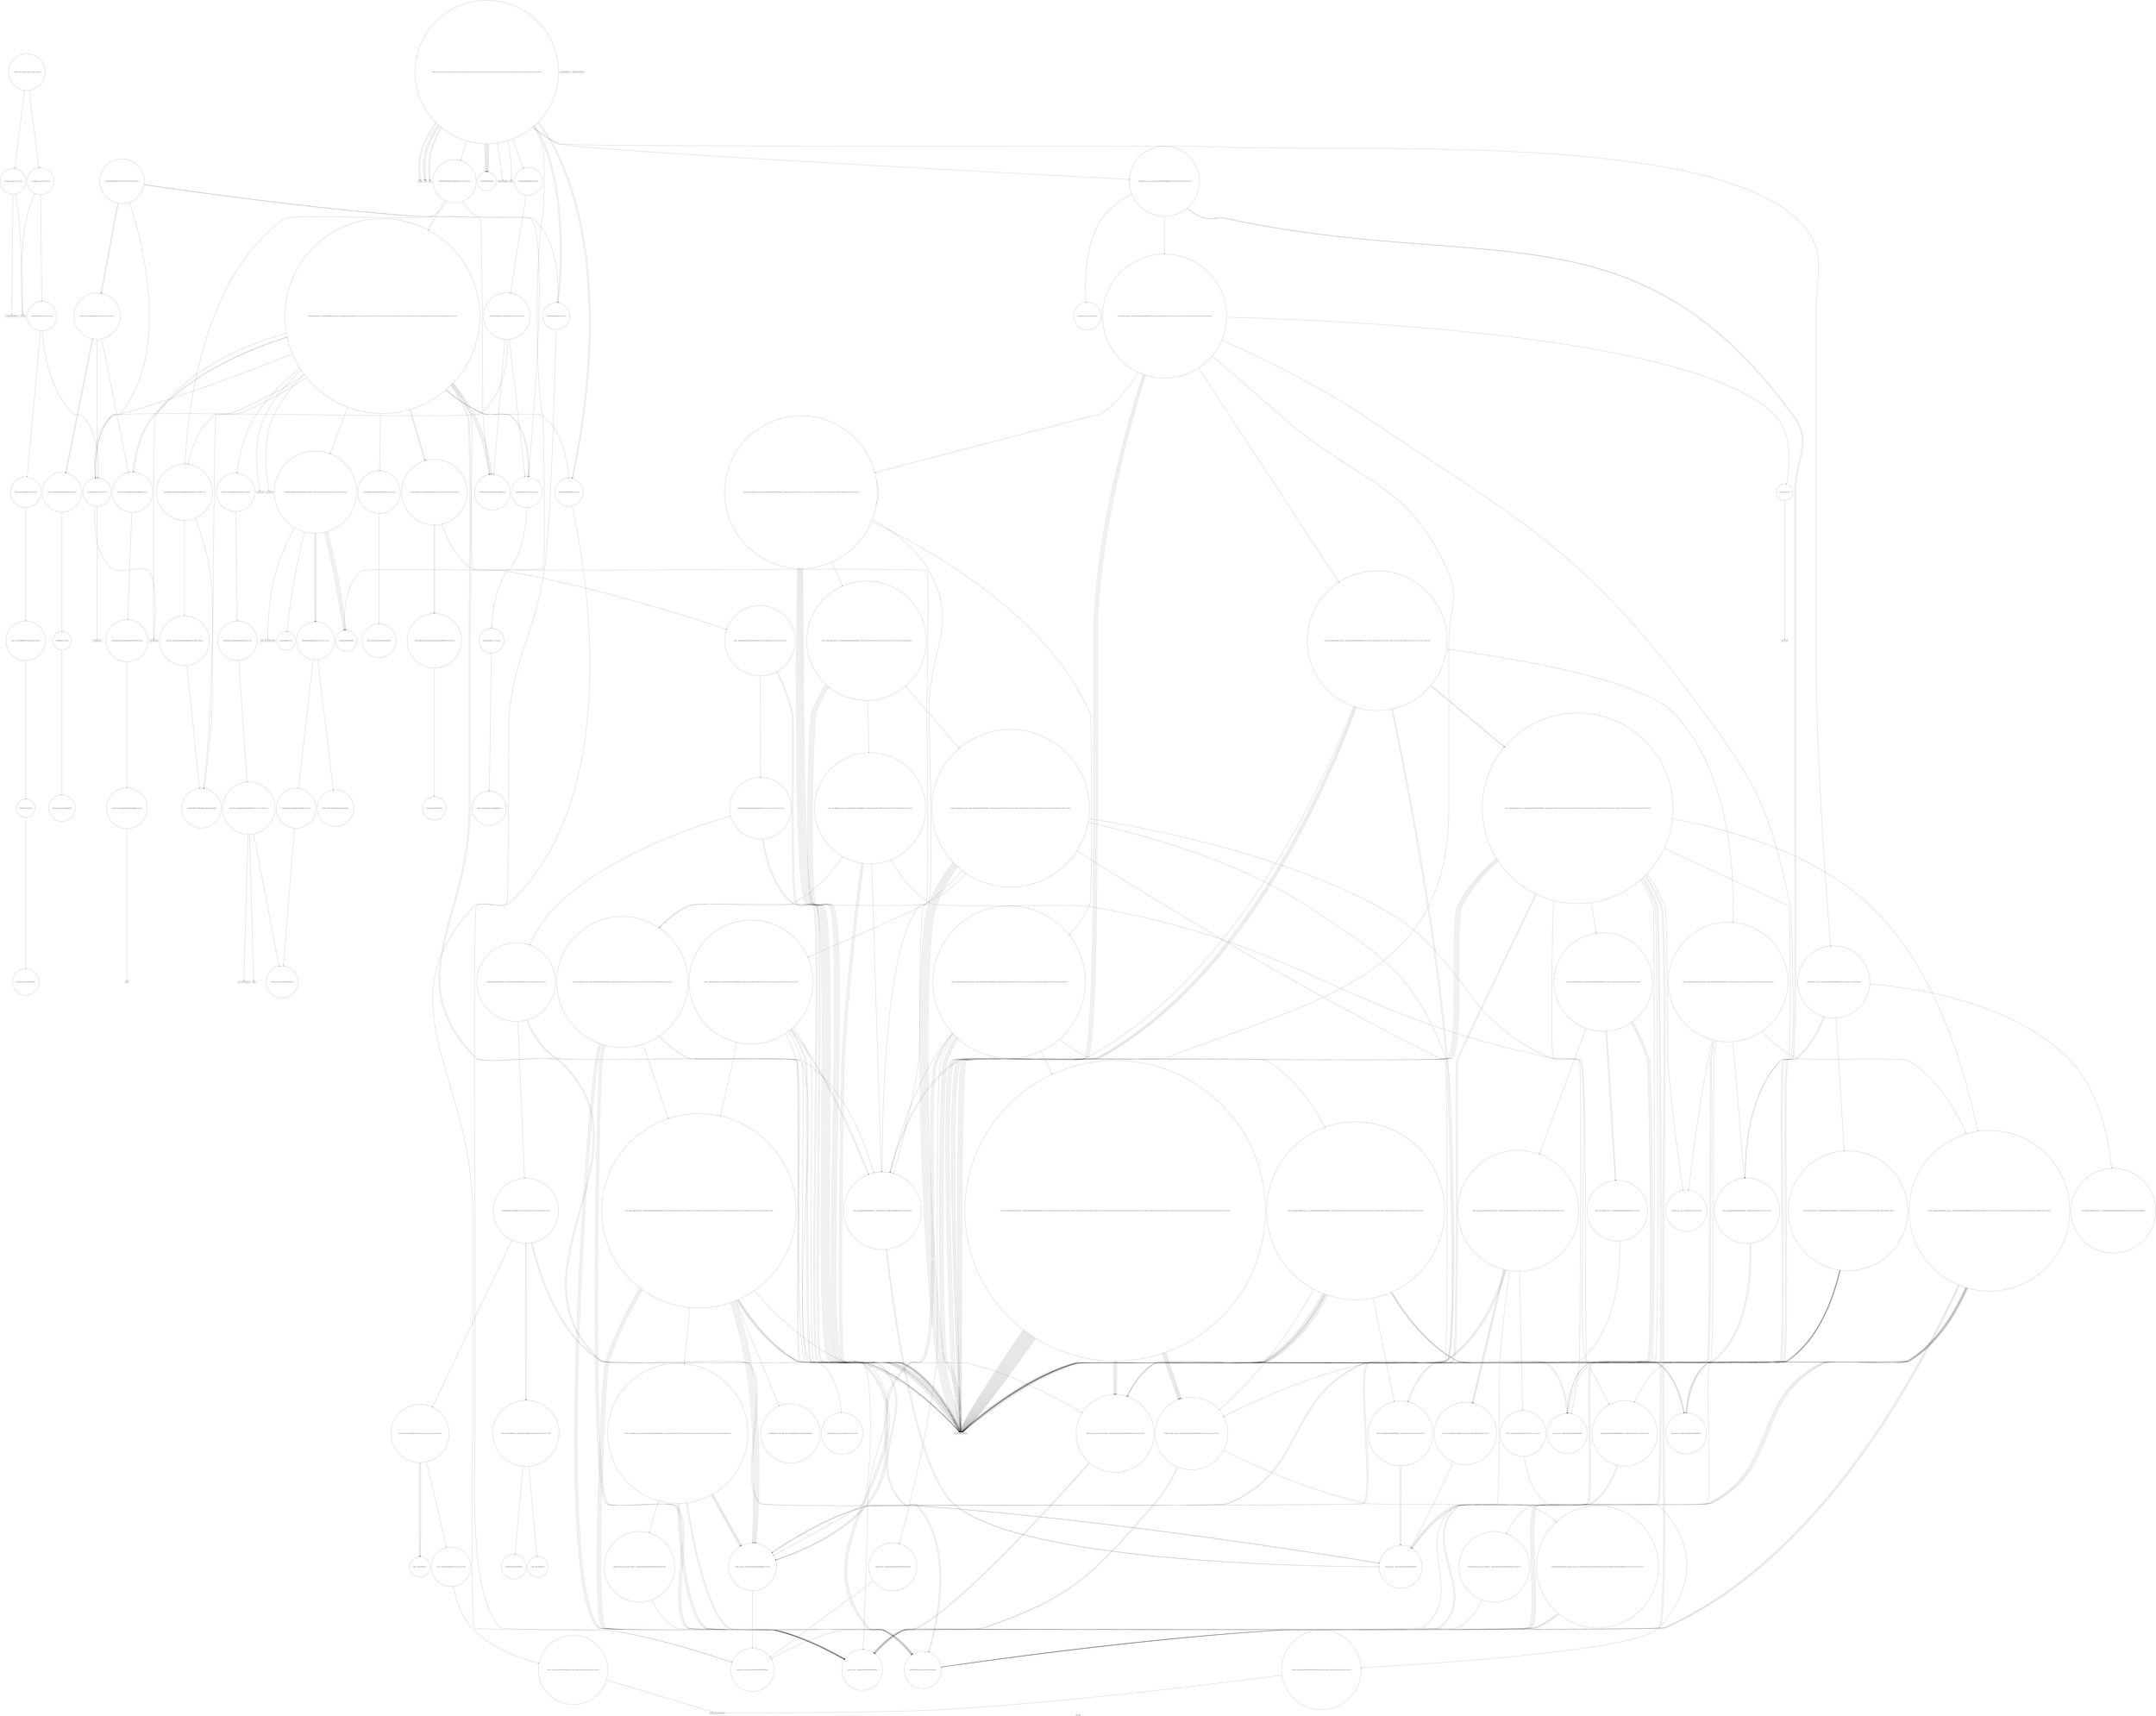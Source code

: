 digraph "Call Graph" {
	label="Call Graph";

	Node0x55c371127e00 [shape=record,shape=circle,label="{__cxx_global_var_init|{<s0>1|<s1>2}}"];
	Node0x55c371127e00:s0 -> Node0x55c371127e80[color=black];
	Node0x55c371127e00:s1 -> Node0x55c371507620[color=black];
	Node0x55c37150b1c0 [shape=record,shape=circle,label="{_ZSt11__sort_heapIN9__gnu_cxx17__normal_iteratorIPiSt6vectorIiSaIiEEEENS0_5__ops15_Iter_less_iterEEvT_S9_RT0_|{<s0>206|<s1>207|<s2>208|<s3>209|<s4>210|<s5>211}}"];
	Node0x55c37150b1c0:s0 -> Node0x55c371508c20[color=black];
	Node0x55c37150b1c0:s1 -> Node0x55c3715090a0[color=black];
	Node0x55c37150b1c0:s2 -> Node0x55c37150a640[color=black];
	Node0x55c37150b1c0:s3 -> Node0x55c37150a640[color=black];
	Node0x55c37150b1c0:s4 -> Node0x55c37150a640[color=black];
	Node0x55c37150b1c0:s5 -> Node0x55c37150b3c0[color=black];
	Node0x55c371507820 [shape=record,shape=circle,label="{main|{<s0>12|<s1>13|<s2>14|<s3>15|<s4>16|<s5>17|<s6>18|<s7>19|<s8>20|<s9>21|<s10>22|<s11>23|<s12>24|<s13>25|<s14>26|<s15>27|<s16>28|<s17>29|<s18>30|<s19>31|<s20>32|<s21>33|<s22>34|<s23>35}}"];
	Node0x55c371507820:s0 -> Node0x55c3715078a0[color=black];
	Node0x55c371507820:s1 -> Node0x55c3715078a0[color=black];
	Node0x55c371507820:s2 -> Node0x55c371507920[color=black];
	Node0x55c371507820:s3 -> Node0x55c3715079a0[color=black];
	Node0x55c371507820:s4 -> Node0x55c371507920[color=black];
	Node0x55c371507820:s5 -> Node0x55c371507920[color=black];
	Node0x55c371507820:s6 -> Node0x55c371507a20[color=black];
	Node0x55c371507820:s7 -> Node0x55c371507aa0[color=black];
	Node0x55c371507820:s8 -> Node0x55c371507ba0[color=black];
	Node0x55c371507820:s9 -> Node0x55c371507c20[color=black];
	Node0x55c371507820:s10 -> Node0x55c371507b20[color=black];
	Node0x55c371507820:s11 -> Node0x55c371507ba0[color=black];
	Node0x55c371507820:s12 -> Node0x55c371507c20[color=black];
	Node0x55c371507820:s13 -> Node0x55c371507ca0[color=black];
	Node0x55c371507820:s14 -> Node0x55c371507d20[color=black];
	Node0x55c371507820:s15 -> Node0x55c371507da0[color=black];
	Node0x55c371507820:s16 -> Node0x55c371507da0[color=black];
	Node0x55c371507820:s17 -> Node0x55c371507da0[color=black];
	Node0x55c371507820:s18 -> Node0x55c371507da0[color=black];
	Node0x55c371507820:s19 -> Node0x55c371507da0[color=black];
	Node0x55c371507820:s20 -> Node0x55c371507e20[color=black];
	Node0x55c371507820:s21 -> Node0x55c371507da0[color=black];
	Node0x55c371507820:s22 -> Node0x55c3715079a0[color=black];
	Node0x55c371507820:s23 -> Node0x55c371507ea0[color=black];
	Node0x55c371508d20 [shape=record,shape=circle,label="{_ZNK9__gnu_cxx17__normal_iteratorIPiSt6vectorIiSaIiEEEplEl|{<s0>233}}"];
	Node0x55c371508d20:s0 -> Node0x55c37150acc0[color=black];
	Node0x55c371507ba0 [shape=record,shape=circle,label="{_ZNSt6vectorIiSaIiEE5beginEv|{<s0>44}}"];
	Node0x55c371507ba0:s0 -> Node0x55c37150acc0[color=black];
	Node0x55c3715090a0 [shape=record,shape=circle,label="{_ZN9__gnu_cxx17__normal_iteratorIPiSt6vectorIiSaIiEEEmmEv}"];
	Node0x55c371507f20 [shape=record,shape=circle,label="{_ZNSt12_Vector_baseIiSaIiEEC2Ev|{<s0>50}}"];
	Node0x55c371507f20:s0 -> Node0x55c3715081a0[color=black];
	Node0x55c371509420 [shape=record,shape=circle,label="{_ZSt16__insertion_sortIN9__gnu_cxx17__normal_iteratorIPiSt6vectorIiSaIiEEEENS0_5__ops15_Iter_less_iterEEvT_S9_T0_|{<s0>318|<s1>319|<s2>320|<s3>321|<s4>322|<s5>323|<s6>324|<s7>325|<s8>326|<s9>327|<s10>328|<s11>329|<s12>330|<s13>331|<s14>332|<s15>333|<s16>334|<s17>335}}"];
	Node0x55c371509420:s0 -> Node0x55c371509520[color=black];
	Node0x55c371509420:s1 -> Node0x55c371508d20[color=black];
	Node0x55c371509420:s2 -> Node0x55c37150ae40[color=black];
	Node0x55c371509420:s3 -> Node0x55c37150a640[color=black];
	Node0x55c371509420:s4 -> Node0x55c37150a640[color=black];
	Node0x55c371509420:s5 -> Node0x55c37150b340[color=black];
	Node0x55c371509420:s6 -> Node0x55c371508da0[color=black];
	Node0x55c371509420:s7 -> Node0x55c371508ca0[color=black];
	Node0x55c371509420:s8 -> Node0x55c37150a640[color=black];
	Node0x55c371509420:s9 -> Node0x55c37150a640[color=black];
	Node0x55c371509420:s10 -> Node0x55c371508d20[color=black];
	Node0x55c371509420:s11 -> Node0x55c3715095a0[color=black];
	Node0x55c371509420:s12 -> Node0x55c371508ca0[color=black];
	Node0x55c371509420:s13 -> Node0x55c371508da0[color=black];
	Node0x55c371509420:s14 -> Node0x55c37150a640[color=black];
	Node0x55c371509420:s15 -> Node0x55c3715096a0[color=black];
	Node0x55c371509420:s16 -> Node0x55c371509620[color=black];
	Node0x55c371509420:s17 -> Node0x55c37150b440[color=black];
	Node0x55c3715082a0 [shape=record,shape=circle,label="{_ZN9__gnu_cxx13new_allocatorIiEC2Ev}"];
	Node0x55c3715097a0 [shape=record,shape=circle,label="{_ZSt12__miter_baseIN9__gnu_cxx17__normal_iteratorIPiSt6vectorIiSaIiEEEEET_S7_|{<s0>371}}"];
	Node0x55c3715097a0:s0 -> Node0x55c37150a640[color=black];
	Node0x55c371508620 [shape=record,shape=circle,label="{_ZNSt12_Vector_baseIiSaIiEE12_Vector_implD2Ev|{<s0>62}}"];
	Node0x55c371508620:s0 -> Node0x55c371508820[color=black];
	Node0x55c371509b20 [shape=record,shape=circle,label="{_GLOBAL__sub_I_ACRush_1_0.cpp|{<s0>384|<s1>385}}"];
	Node0x55c371509b20:s0 -> Node0x55c371127e00[color=black];
	Node0x55c371509b20:s1 -> Node0x55c3715076a0[color=black];
	Node0x55c3715089a0 [shape=record,shape=circle,label="{_ZNSt16allocator_traitsISaIiEE9constructIiJRKiEEEvRS0_PT_DpOT0_|{<s0>69|<s1>70}}"];
	Node0x55c3715089a0:s0 -> Node0x55c371508b20[color=black];
	Node0x55c3715089a0:s1 -> Node0x55c371508aa0[color=black];
	Node0x55c371509d40 [shape=record,shape=circle,label="{_ZSt34__uninitialized_move_if_noexcept_aIPiS0_SaIiEET0_T_S3_S2_RT1_|{<s0>107|<s1>108|<s2>109}}"];
	Node0x55c371509d40:s0 -> Node0x55c37150a540[color=black];
	Node0x55c371509d40:s1 -> Node0x55c37150a540[color=black];
	Node0x55c371509d40:s2 -> Node0x55c37150a4c0[color=black];
	Node0x55c37150a0c0 [shape=record,shape=circle,label="{_ZSt3maxImERKT_S2_S2_}"];
	Node0x55c37150a440 [shape=record,shape=Mrecord,label="{_Znwm}"];
	Node0x55c37150a7c0 [shape=record,shape=circle,label="{_ZSt14__copy_move_a2ILb1EPiS0_ET1_T0_S2_S1_|{<s0>133|<s1>134|<s2>135|<s3>136}}"];
	Node0x55c37150a7c0:s0 -> Node0x55c37150a940[color=black];
	Node0x55c37150a7c0:s1 -> Node0x55c37150a940[color=black];
	Node0x55c37150a7c0:s2 -> Node0x55c37150a940[color=black];
	Node0x55c37150a7c0:s3 -> Node0x55c37150a8c0[color=black];
	Node0x55c37150ab40 [shape=record,shape=circle,label="{_ZNKSt13move_iteratorIPiE4baseEv}"];
	Node0x55c37150aec0 [shape=record,shape=circle,label="{_ZSt16__introsort_loopIN9__gnu_cxx17__normal_iteratorIPiSt6vectorIiSaIiEEEElNS0_5__ops15_Iter_less_iterEEvT_S9_T0_T1_|{<s0>152|<s1>153|<s2>154|<s3>155|<s4>156|<s5>157|<s6>158|<s7>159|<s8>160|<s9>161|<s10>162|<s11>163}}"];
	Node0x55c37150aec0:s0 -> Node0x55c371508c20[color=black];
	Node0x55c37150aec0:s1 -> Node0x55c37150a640[color=black];
	Node0x55c37150aec0:s2 -> Node0x55c37150a640[color=black];
	Node0x55c37150aec0:s3 -> Node0x55c37150a640[color=black];
	Node0x55c37150aec0:s4 -> Node0x55c37150b040[color=black];
	Node0x55c37150aec0:s5 -> Node0x55c37150a640[color=black];
	Node0x55c37150aec0:s6 -> Node0x55c37150a640[color=black];
	Node0x55c37150aec0:s7 -> Node0x55c37150b0c0[color=black];
	Node0x55c37150aec0:s8 -> Node0x55c37150a640[color=black];
	Node0x55c37150aec0:s9 -> Node0x55c37150a640[color=black];
	Node0x55c37150aec0:s10 -> Node0x55c37150aec0[color=black];
	Node0x55c37150aec0:s11 -> Node0x55c37150a640[color=black];
	Node0x55c371127e80 [shape=record,shape=Mrecord,label="{_ZNSt8ios_base4InitC1Ev}"];
	Node0x55c37150b240 [shape=record,shape=circle,label="{_ZSt11__make_heapIN9__gnu_cxx17__normal_iteratorIPiSt6vectorIiSaIiEEEENS0_5__ops15_Iter_less_iterEEvT_S9_RT0_|{<s0>212|<s1>213|<s2>214|<s3>215|<s4>216|<s5>217|<s6>218|<s7>219}}"];
	Node0x55c37150b240:s0 -> Node0x55c371508c20[color=black];
	Node0x55c37150b240:s1 -> Node0x55c371508c20[color=black];
	Node0x55c37150b240:s2 -> Node0x55c371508d20[color=black];
	Node0x55c37150b240:s3 -> Node0x55c371508da0[color=black];
	Node0x55c37150b240:s4 -> Node0x55c371508ca0[color=black];
	Node0x55c37150b240:s5 -> Node0x55c37150a640[color=black];
	Node0x55c37150b240:s6 -> Node0x55c371508ca0[color=black];
	Node0x55c37150b240:s7 -> Node0x55c371508e20[color=black];
	Node0x55c3715078a0 [shape=record,shape=Mrecord,label="{freopen}"];
	Node0x55c371508da0 [shape=record,shape=circle,label="{_ZNK9__gnu_cxx17__normal_iteratorIPiSt6vectorIiSaIiEEEdeEv}"];
	Node0x55c371507c20 [shape=record,shape=circle,label="{_ZNSt6vectorIiSaIiEE3endEv|{<s0>45}}"];
	Node0x55c371507c20:s0 -> Node0x55c37150acc0[color=black];
	Node0x55c371509120 [shape=record,shape=circle,label="{_ZSt22__move_median_to_firstIN9__gnu_cxx17__normal_iteratorIPiSt6vectorIiSaIiEEEENS0_5__ops15_Iter_less_iterEEvT_S9_S9_S9_T0_|{<s0>263|<s1>264|<s2>265|<s3>266|<s4>267|<s5>268|<s6>269|<s7>270|<s8>271|<s9>272|<s10>273|<s11>274|<s12>275|<s13>276|<s14>277|<s15>278|<s16>279|<s17>280|<s18>281|<s19>282|<s20>283|<s21>284|<s22>285|<s23>286|<s24>287|<s25>288|<s26>289|<s27>290|<s28>291|<s29>292|<s30>293|<s31>294|<s32>295}}"];
	Node0x55c371509120:s0 -> Node0x55c37150a640[color=black];
	Node0x55c371509120:s1 -> Node0x55c37150a640[color=black];
	Node0x55c371509120:s2 -> Node0x55c37150b340[color=black];
	Node0x55c371509120:s3 -> Node0x55c37150a640[color=black];
	Node0x55c371509120:s4 -> Node0x55c37150a640[color=black];
	Node0x55c371509120:s5 -> Node0x55c37150b340[color=black];
	Node0x55c371509120:s6 -> Node0x55c37150a640[color=black];
	Node0x55c371509120:s7 -> Node0x55c37150a640[color=black];
	Node0x55c371509120:s8 -> Node0x55c3715092a0[color=black];
	Node0x55c371509120:s9 -> Node0x55c37150a640[color=black];
	Node0x55c371509120:s10 -> Node0x55c37150a640[color=black];
	Node0x55c371509120:s11 -> Node0x55c37150b340[color=black];
	Node0x55c371509120:s12 -> Node0x55c37150a640[color=black];
	Node0x55c371509120:s13 -> Node0x55c37150a640[color=black];
	Node0x55c371509120:s14 -> Node0x55c3715092a0[color=black];
	Node0x55c371509120:s15 -> Node0x55c37150a640[color=black];
	Node0x55c371509120:s16 -> Node0x55c37150a640[color=black];
	Node0x55c371509120:s17 -> Node0x55c3715092a0[color=black];
	Node0x55c371509120:s18 -> Node0x55c37150a640[color=black];
	Node0x55c371509120:s19 -> Node0x55c37150a640[color=black];
	Node0x55c371509120:s20 -> Node0x55c37150b340[color=black];
	Node0x55c371509120:s21 -> Node0x55c37150a640[color=black];
	Node0x55c371509120:s22 -> Node0x55c37150a640[color=black];
	Node0x55c371509120:s23 -> Node0x55c3715092a0[color=black];
	Node0x55c371509120:s24 -> Node0x55c37150a640[color=black];
	Node0x55c371509120:s25 -> Node0x55c37150a640[color=black];
	Node0x55c371509120:s26 -> Node0x55c37150b340[color=black];
	Node0x55c371509120:s27 -> Node0x55c37150a640[color=black];
	Node0x55c371509120:s28 -> Node0x55c37150a640[color=black];
	Node0x55c371509120:s29 -> Node0x55c3715092a0[color=black];
	Node0x55c371509120:s30 -> Node0x55c37150a640[color=black];
	Node0x55c371509120:s31 -> Node0x55c37150a640[color=black];
	Node0x55c371509120:s32 -> Node0x55c3715092a0[color=black];
	Node0x55c371507fa0 [shape=record,shape=Mrecord,label="{__gxx_personality_v0}"];
	Node0x55c3715094a0 [shape=record,shape=circle,label="{_ZSt26__unguarded_insertion_sortIN9__gnu_cxx17__normal_iteratorIPiSt6vectorIiSaIiEEEENS0_5__ops15_Iter_less_iterEEvT_S9_T0_|{<s0>336|<s1>337|<s2>338|<s3>339|<s4>340|<s5>341}}"];
	Node0x55c3715094a0:s0 -> Node0x55c37150a640[color=black];
	Node0x55c3715094a0:s1 -> Node0x55c37150ae40[color=black];
	Node0x55c3715094a0:s2 -> Node0x55c37150a640[color=black];
	Node0x55c3715094a0:s3 -> Node0x55c3715096a0[color=black];
	Node0x55c3715094a0:s4 -> Node0x55c371509620[color=black];
	Node0x55c3715094a0:s5 -> Node0x55c37150b440[color=black];
	Node0x55c371508320 [shape=record,shape=circle,label="{_ZSt8_DestroyIPiiEvT_S1_RSaIT0_E|{<s0>55}}"];
	Node0x55c371508320:s0 -> Node0x55c3715084a0[color=black];
	Node0x55c371509820 [shape=record,shape=circle,label="{_ZSt22__copy_move_backward_aILb1EPiS0_ET1_T0_S2_S1_|{<s0>372}}"];
	Node0x55c371509820:s0 -> Node0x55c371509920[color=black];
	Node0x55c3715086a0 [shape=record,shape=circle,label="{_ZNSt16allocator_traitsISaIiEE10deallocateERS0_Pim|{<s0>63}}"];
	Node0x55c3715086a0:s0 -> Node0x55c371508720[color=black];
	Node0x55c371508a20 [shape=record,shape=circle,label="{_ZNSt6vectorIiSaIiEE17_M_realloc_insertIJRKiEEEvN9__gnu_cxx17__normal_iteratorIPiS1_EEDpOT_|{<s0>71|<s1>72|<s2>73|<s3>74|<s4>75|<s5>76|<s6>77|<s7>78|<s8>79|<s9>80|<s10>81|<s11>82|<s12>83|<s13>84|<s14>85|<s15>86|<s16>87|<s17>88|<s18>89|<s19>90|<s20>91|<s21>92|<s22>93}}"];
	Node0x55c371508a20:s0 -> Node0x55c371508ba0[color=black];
	Node0x55c371508a20:s1 -> Node0x55c371507ba0[color=black];
	Node0x55c371508a20:s2 -> Node0x55c371508c20[color=black];
	Node0x55c371508a20:s3 -> Node0x55c371509cc0[color=black];
	Node0x55c371508a20:s4 -> Node0x55c371508b20[color=black];
	Node0x55c371508a20:s5 -> Node0x55c3715089a0[color=black];
	Node0x55c371508a20:s6 -> Node0x55c371509dc0[color=black];
	Node0x55c371508a20:s7 -> Node0x55c3715083a0[color=black];
	Node0x55c371508a20:s8 -> Node0x55c371509d40[color=black];
	Node0x55c371508a20:s9 -> Node0x55c371509dc0[color=black];
	Node0x55c371508a20:s10 -> Node0x55c3715083a0[color=black];
	Node0x55c371508a20:s11 -> Node0x55c371509d40[color=black];
	Node0x55c371508a20:s12 -> Node0x55c3715080a0[color=black];
	Node0x55c371508a20:s13 -> Node0x55c371509e40[color=black];
	Node0x55c371508a20:s14 -> Node0x55c371509f40[color=black];
	Node0x55c371508a20:s15 -> Node0x55c3715083a0[color=black];
	Node0x55c371508a20:s16 -> Node0x55c371508320[color=black];
	Node0x55c371508a20:s17 -> Node0x55c3715085a0[color=black];
	Node0x55c371508a20:s18 -> Node0x55c371509ec0[color=black];
	Node0x55c371508a20:s19 -> Node0x55c3715083a0[color=black];
	Node0x55c371508a20:s20 -> Node0x55c371508320[color=black];
	Node0x55c371508a20:s21 -> Node0x55c3715085a0[color=black];
	Node0x55c371508a20:s22 -> Node0x55c371508020[color=black];
	Node0x55c371509dc0 [shape=record,shape=circle,label="{_ZNK9__gnu_cxx17__normal_iteratorIPiSt6vectorIiSaIiEEE4baseEv}"];
	Node0x55c37150a140 [shape=record,shape=circle,label="{_ZNSt16allocator_traitsISaIiEE8max_sizeERKS0_|{<s0>113}}"];
	Node0x55c37150a140:s0 -> Node0x55c37150a240[color=black];
	Node0x55c37150a4c0 [shape=record,shape=circle,label="{_ZSt22__uninitialized_copy_aISt13move_iteratorIPiES1_iET0_T_S4_S3_RSaIT1_E|{<s0>118|<s1>119|<s2>120}}"];
	Node0x55c37150a4c0:s0 -> Node0x55c37150a640[color=black];
	Node0x55c37150a4c0:s1 -> Node0x55c37150a640[color=black];
	Node0x55c37150a4c0:s2 -> Node0x55c37150a5c0[color=black];
	Node0x55c37150a840 [shape=record,shape=circle,label="{_ZSt12__miter_baseIPiEDTcl12__miter_basecldtfp_4baseEEESt13move_iteratorIT_E|{<s0>137|<s1>138}}"];
	Node0x55c37150a840:s0 -> Node0x55c37150ab40[color=black];
	Node0x55c37150a840:s1 -> Node0x55c37150aac0[color=black];
	Node0x55c37150abc0 [shape=record,shape=circle,label="{_ZNSt13move_iteratorIPiEC2ES0_}"];
	Node0x55c37150af40 [shape=record,shape=circle,label="{_ZSt4__lgl|{<s0>164}}"];
	Node0x55c37150af40:s0 -> Node0x55c3715093a0[color=black];
	Node0x55c3715075a0 [shape=record,shape=Mrecord,label="{_ZNSt8ios_base4InitD1Ev}"];
	Node0x55c37150b2c0 [shape=record,shape=circle,label="{_ZN9__gnu_cxxltIPiSt6vectorIiSaIiEEEEbRKNS_17__normal_iteratorIT_T0_EESA_|{<s0>220|<s1>221}}"];
	Node0x55c37150b2c0:s0 -> Node0x55c371509dc0[color=black];
	Node0x55c37150b2c0:s1 -> Node0x55c371509dc0[color=black];
	Node0x55c371507920 [shape=record,shape=Mrecord,label="{scanf}"];
	Node0x55c371508e20 [shape=record,shape=circle,label="{_ZSt13__adjust_heapIN9__gnu_cxx17__normal_iteratorIPiSt6vectorIiSaIiEEEEliNS0_5__ops15_Iter_less_iterEEvT_T0_SA_T1_T2_|{<s0>234|<s1>235|<s2>236|<s3>237|<s4>238|<s5>239|<s6>240|<s7>241|<s8>242|<s9>243|<s10>244|<s11>245|<s12>246|<s13>247|<s14>248|<s15>249|<s16>250|<s17>251}}"];
	Node0x55c371508e20:s0 -> Node0x55c371508d20[color=black];
	Node0x55c371508e20:s1 -> Node0x55c371508d20[color=black];
	Node0x55c371508e20:s2 -> Node0x55c37150b340[color=black];
	Node0x55c371508e20:s3 -> Node0x55c371508d20[color=black];
	Node0x55c371508e20:s4 -> Node0x55c371508da0[color=black];
	Node0x55c371508e20:s5 -> Node0x55c371508ca0[color=black];
	Node0x55c371508e20:s6 -> Node0x55c371508d20[color=black];
	Node0x55c371508e20:s7 -> Node0x55c371508da0[color=black];
	Node0x55c371508e20:s8 -> Node0x55c371508d20[color=black];
	Node0x55c371508e20:s9 -> Node0x55c371508da0[color=black];
	Node0x55c371508e20:s10 -> Node0x55c371508ca0[color=black];
	Node0x55c371508e20:s11 -> Node0x55c371508d20[color=black];
	Node0x55c371508e20:s12 -> Node0x55c371508da0[color=black];
	Node0x55c371508e20:s13 -> Node0x55c371508ea0[color=black];
	Node0x55c371508e20:s14 -> Node0x55c371508f20[color=black];
	Node0x55c371508e20:s15 -> Node0x55c37150a640[color=black];
	Node0x55c371508e20:s16 -> Node0x55c371508ca0[color=black];
	Node0x55c371508e20:s17 -> Node0x55c371508fa0[color=black];
	Node0x55c371507ca0 [shape=record,shape=circle,label="{_ZSt7reverseIN9__gnu_cxx17__normal_iteratorIPiSt6vectorIiSaIiEEEEEvT_S7_|{<s0>46|<s1>47|<s2>48|<s3>49}}"];
	Node0x55c371507ca0:s0 -> Node0x55c37150a640[color=black];
	Node0x55c371507ca0:s1 -> Node0x55c37150a640[color=black];
	Node0x55c371507ca0:s2 -> Node0x55c371509aa0[color=black];
	Node0x55c371507ca0:s3 -> Node0x55c371509a20[color=black];
	Node0x55c3715091a0 [shape=record,shape=circle,label="{_ZNK9__gnu_cxx17__normal_iteratorIPiSt6vectorIiSaIiEEEmiEl|{<s0>296}}"];
	Node0x55c3715091a0:s0 -> Node0x55c37150acc0[color=black];
	Node0x55c371508020 [shape=record,shape=circle,label="{__clang_call_terminate|{<s0>51|<s1>52}}"];
	Node0x55c371508020:s0 -> Node0x55c3715080a0[color=black];
	Node0x55c371508020:s1 -> Node0x55c371508120[color=black];
	Node0x55c371509520 [shape=record,shape=circle,label="{_ZN9__gnu_cxxeqIPiSt6vectorIiSaIiEEEEbRKNS_17__normal_iteratorIT_T0_EESA_|{<s0>342|<s1>343}}"];
	Node0x55c371509520:s0 -> Node0x55c371509dc0[color=black];
	Node0x55c371509520:s1 -> Node0x55c371509dc0[color=black];
	Node0x55c3715083a0 [shape=record,shape=circle,label="{_ZNSt12_Vector_baseIiSaIiEE19_M_get_Tp_allocatorEv}"];
	Node0x55c3715098a0 [shape=record,shape=circle,label="{_ZSt12__niter_baseIPiSt6vectorIiSaIiEEET_N9__gnu_cxx17__normal_iteratorIS4_T0_EE|{<s0>373}}"];
	Node0x55c3715098a0:s0 -> Node0x55c371509dc0[color=black];
	Node0x55c371508720 [shape=record,shape=circle,label="{_ZN9__gnu_cxx13new_allocatorIiE10deallocateEPim|{<s0>64}}"];
	Node0x55c371508720:s0 -> Node0x55c3715087a0[color=black];
	Node0x55c371508aa0 [shape=record,shape=circle,label="{_ZN9__gnu_cxx13new_allocatorIiE9constructIiJRKiEEEvPT_DpOT0_|{<s0>94}}"];
	Node0x55c371508aa0:s0 -> Node0x55c371508b20[color=black];
	Node0x55c371509e40 [shape=record,shape=circle,label="{_ZNSt16allocator_traitsISaIiEE7destroyIiEEvRS0_PT_|{<s0>110}}"];
	Node0x55c371509e40:s0 -> Node0x55c37150ac40[color=black];
	Node0x55c37150a1c0 [shape=record,shape=circle,label="{_ZNKSt12_Vector_baseIiSaIiEE19_M_get_Tp_allocatorEv}"];
	Node0x55c37150a540 [shape=record,shape=circle,label="{_ZSt32__make_move_if_noexcept_iteratorIiSt13move_iteratorIPiEET0_PT_|{<s0>121}}"];
	Node0x55c37150a540:s0 -> Node0x55c37150abc0[color=black];
	Node0x55c37150a8c0 [shape=record,shape=circle,label="{_ZSt13__copy_move_aILb1EPiS0_ET1_T0_S2_S1_|{<s0>139}}"];
	Node0x55c37150a8c0:s0 -> Node0x55c37150a9c0[color=black];
	Node0x55c37150ac40 [shape=record,shape=circle,label="{_ZN9__gnu_cxx13new_allocatorIiE7destroyIiEEvPT_}"];
	Node0x55c37150afc0 [shape=record,shape=circle,label="{_ZSt22__final_insertion_sortIN9__gnu_cxx17__normal_iteratorIPiSt6vectorIiSaIiEEEENS0_5__ops15_Iter_less_iterEEvT_S9_T0_|{<s0>165|<s1>166|<s2>167|<s3>168|<s4>169|<s5>170|<s6>171|<s7>172|<s8>173|<s9>174}}"];
	Node0x55c37150afc0:s0 -> Node0x55c371508c20[color=black];
	Node0x55c37150afc0:s1 -> Node0x55c37150a640[color=black];
	Node0x55c37150afc0:s2 -> Node0x55c371508d20[color=black];
	Node0x55c37150afc0:s3 -> Node0x55c371509420[color=black];
	Node0x55c37150afc0:s4 -> Node0x55c371508d20[color=black];
	Node0x55c37150afc0:s5 -> Node0x55c37150a640[color=black];
	Node0x55c37150afc0:s6 -> Node0x55c3715094a0[color=black];
	Node0x55c37150afc0:s7 -> Node0x55c37150a640[color=black];
	Node0x55c37150afc0:s8 -> Node0x55c37150a640[color=black];
	Node0x55c37150afc0:s9 -> Node0x55c371509420[color=black];
	Node0x55c371507620 [shape=record,shape=Mrecord,label="{__cxa_atexit}"];
	Node0x55c37150b340 [shape=record,shape=circle,label="{_ZNK9__gnu_cxx5__ops15_Iter_less_iterclINS_17__normal_iteratorIPiSt6vectorIiSaIiEEEES8_EEbT_T0_|{<s0>222|<s1>223}}"];
	Node0x55c37150b340:s0 -> Node0x55c371508da0[color=black];
	Node0x55c37150b340:s1 -> Node0x55c371508da0[color=black];
	Node0x55c3715079a0 [shape=record,shape=Mrecord,label="{printf}"];
	Node0x55c371508ea0 [shape=record,shape=circle,label="{_ZSt4moveIRN9__gnu_cxx5__ops15_Iter_less_iterEEONSt16remove_referenceIT_E4typeEOS5_}"];
	Node0x55c371507d20 [shape=record,shape=circle,label="{_ZNKSt6vectorIiSaIiEE4sizeEv}"];
	Node0x55c371509220 [shape=record,shape=circle,label="{_ZSt21__unguarded_partitionIN9__gnu_cxx17__normal_iteratorIPiSt6vectorIiSaIiEEEENS0_5__ops15_Iter_less_iterEET_S9_S9_S9_T0_|{<s0>297|<s1>298|<s2>299|<s3>300|<s4>301|<s5>302|<s6>303|<s7>304|<s8>305|<s9>306|<s10>307|<s11>308|<s12>309|<s13>310|<s14>311}}"];
	Node0x55c371509220:s0 -> Node0x55c37150a640[color=black];
	Node0x55c371509220:s1 -> Node0x55c37150a640[color=black];
	Node0x55c371509220:s2 -> Node0x55c37150b340[color=black];
	Node0x55c371509220:s3 -> Node0x55c37150b440[color=black];
	Node0x55c371509220:s4 -> Node0x55c3715090a0[color=black];
	Node0x55c371509220:s5 -> Node0x55c37150a640[color=black];
	Node0x55c371509220:s6 -> Node0x55c37150a640[color=black];
	Node0x55c371509220:s7 -> Node0x55c37150b340[color=black];
	Node0x55c371509220:s8 -> Node0x55c3715090a0[color=black];
	Node0x55c371509220:s9 -> Node0x55c37150b2c0[color=black];
	Node0x55c371509220:s10 -> Node0x55c37150a640[color=black];
	Node0x55c371509220:s11 -> Node0x55c37150a640[color=black];
	Node0x55c371509220:s12 -> Node0x55c37150a640[color=black];
	Node0x55c371509220:s13 -> Node0x55c3715092a0[color=black];
	Node0x55c371509220:s14 -> Node0x55c37150b440[color=black];
	Node0x55c3715080a0 [shape=record,shape=Mrecord,label="{__cxa_begin_catch}"];
	Node0x55c3715095a0 [shape=record,shape=circle,label="{_ZSt13move_backwardIN9__gnu_cxx17__normal_iteratorIPiSt6vectorIiSaIiEEEES6_ET0_T_S8_S7_|{<s0>344|<s1>345|<s2>346|<s3>347|<s4>348|<s5>349}}"];
	Node0x55c3715095a0:s0 -> Node0x55c37150a640[color=black];
	Node0x55c3715095a0:s1 -> Node0x55c3715097a0[color=black];
	Node0x55c3715095a0:s2 -> Node0x55c37150a640[color=black];
	Node0x55c3715095a0:s3 -> Node0x55c3715097a0[color=black];
	Node0x55c3715095a0:s4 -> Node0x55c37150a640[color=black];
	Node0x55c3715095a0:s5 -> Node0x55c371509720[color=black];
	Node0x55c371508420 [shape=record,shape=circle,label="{_ZNSt12_Vector_baseIiSaIiEED2Ev|{<s0>56|<s1>57|<s2>58|<s3>59}}"];
	Node0x55c371508420:s0 -> Node0x55c3715085a0[color=black];
	Node0x55c371508420:s1 -> Node0x55c371508620[color=black];
	Node0x55c371508420:s2 -> Node0x55c371508620[color=black];
	Node0x55c371508420:s3 -> Node0x55c371508020[color=black];
	Node0x55c371509920 [shape=record,shape=circle,label="{_ZNSt20__copy_move_backwardILb1ELb1ESt26random_access_iterator_tagE13__copy_move_bIiEEPT_PKS3_S6_S4_|{<s0>374}}"];
	Node0x55c371509920:s0 -> Node0x55c37150aa40[color=black];
	Node0x55c3715087a0 [shape=record,shape=Mrecord,label="{_ZdlPv}"];
	Node0x55c371508b20 [shape=record,shape=circle,label="{_ZSt7forwardIRKiEOT_RNSt16remove_referenceIS2_E4typeE}"];
	Node0x55c371509ec0 [shape=record,shape=Mrecord,label="{__cxa_rethrow}"];
	Node0x55c37150a240 [shape=record,shape=circle,label="{_ZNK9__gnu_cxx13new_allocatorIiE8max_sizeEv}"];
	Node0x55c37150a5c0 [shape=record,shape=circle,label="{_ZSt18uninitialized_copyISt13move_iteratorIPiES1_ET0_T_S4_S3_|{<s0>122|<s1>123|<s2>124}}"];
	Node0x55c37150a5c0:s0 -> Node0x55c37150a640[color=black];
	Node0x55c37150a5c0:s1 -> Node0x55c37150a640[color=black];
	Node0x55c37150a5c0:s2 -> Node0x55c37150a6c0[color=black];
	Node0x55c37150a940 [shape=record,shape=circle,label="{_ZSt12__niter_baseIPiET_S1_}"];
	Node0x55c37150acc0 [shape=record,shape=circle,label="{_ZN9__gnu_cxx17__normal_iteratorIPiSt6vectorIiSaIiEEEC2ERKS1_}"];
	Node0x55c37150b040 [shape=record,shape=circle,label="{_ZSt14__partial_sortIN9__gnu_cxx17__normal_iteratorIPiSt6vectorIiSaIiEEEENS0_5__ops15_Iter_less_iterEEvT_S9_S9_T0_|{<s0>175|<s1>176|<s2>177|<s3>178|<s4>179|<s5>180|<s6>181}}"];
	Node0x55c37150b040:s0 -> Node0x55c37150a640[color=black];
	Node0x55c37150b040:s1 -> Node0x55c37150a640[color=black];
	Node0x55c37150b040:s2 -> Node0x55c37150a640[color=black];
	Node0x55c37150b040:s3 -> Node0x55c37150b140[color=black];
	Node0x55c37150b040:s4 -> Node0x55c37150a640[color=black];
	Node0x55c37150b040:s5 -> Node0x55c37150a640[color=black];
	Node0x55c37150b040:s6 -> Node0x55c37150b1c0[color=black];
	Node0x55c3715076a0 [shape=record,shape=circle,label="{__cxx_global_var_init.1|{<s0>3|<s1>4}}"];
	Node0x55c3715076a0:s0 -> Node0x55c371507720[color=black];
	Node0x55c3715076a0:s1 -> Node0x55c371507620[color=black];
	Node0x55c37150b3c0 [shape=record,shape=circle,label="{_ZSt10__pop_heapIN9__gnu_cxx17__normal_iteratorIPiSt6vectorIiSaIiEEEENS0_5__ops15_Iter_less_iterEEvT_S9_S9_RT0_|{<s0>224|<s1>225|<s2>226|<s3>227|<s4>228|<s5>229|<s6>230|<s7>231|<s8>232}}"];
	Node0x55c37150b3c0:s0 -> Node0x55c371508da0[color=black];
	Node0x55c37150b3c0:s1 -> Node0x55c371508ca0[color=black];
	Node0x55c37150b3c0:s2 -> Node0x55c371508da0[color=black];
	Node0x55c37150b3c0:s3 -> Node0x55c371508ca0[color=black];
	Node0x55c37150b3c0:s4 -> Node0x55c371508da0[color=black];
	Node0x55c37150b3c0:s5 -> Node0x55c37150a640[color=black];
	Node0x55c37150b3c0:s6 -> Node0x55c371508c20[color=black];
	Node0x55c37150b3c0:s7 -> Node0x55c371508ca0[color=black];
	Node0x55c37150b3c0:s8 -> Node0x55c371508e20[color=black];
	Node0x55c371507a20 [shape=record,shape=circle,label="{_ZNSt6vectorIiSaIiEE5clearEv|{<s0>36}}"];
	Node0x55c371507a20:s0 -> Node0x55c371508920[color=black];
	Node0x55c371508f20 [shape=record,shape=circle,label="{_ZN9__gnu_cxx5__ops14_Iter_less_valC2ENS0_15_Iter_less_iterE}"];
	Node0x55c371507da0 [shape=record,shape=circle,label="{_ZNSt6vectorIiSaIiEEixEm}"];
	Node0x55c3715092a0 [shape=record,shape=circle,label="{_ZSt9iter_swapIN9__gnu_cxx17__normal_iteratorIPiSt6vectorIiSaIiEEEES6_EvT_T0_|{<s0>312|<s1>313|<s2>314}}"];
	Node0x55c3715092a0:s0 -> Node0x55c371508da0[color=black];
	Node0x55c3715092a0:s1 -> Node0x55c371508da0[color=black];
	Node0x55c3715092a0:s2 -> Node0x55c371509320[color=black];
	Node0x55c371508120 [shape=record,shape=Mrecord,label="{_ZSt9terminatev}"];
	Node0x55c371509620 [shape=record,shape=circle,label="{_ZSt25__unguarded_linear_insertIN9__gnu_cxx17__normal_iteratorIPiSt6vectorIiSaIiEEEENS0_5__ops14_Val_less_iterEEvT_T0_|{<s0>350|<s1>351|<s2>352|<s3>353|<s4>354|<s5>355|<s6>356|<s7>357|<s8>358|<s9>359|<s10>360|<s11>361|<s12>362}}"];
	Node0x55c371509620:s0 -> Node0x55c371508da0[color=black];
	Node0x55c371509620:s1 -> Node0x55c371508ca0[color=black];
	Node0x55c371509620:s2 -> Node0x55c37150a640[color=black];
	Node0x55c371509620:s3 -> Node0x55c3715090a0[color=black];
	Node0x55c371509620:s4 -> Node0x55c37150a640[color=black];
	Node0x55c371509620:s5 -> Node0x55c3715099a0[color=black];
	Node0x55c371509620:s6 -> Node0x55c371508da0[color=black];
	Node0x55c371509620:s7 -> Node0x55c371508ca0[color=black];
	Node0x55c371509620:s8 -> Node0x55c371508da0[color=black];
	Node0x55c371509620:s9 -> Node0x55c37150a640[color=black];
	Node0x55c371509620:s10 -> Node0x55c3715090a0[color=black];
	Node0x55c371509620:s11 -> Node0x55c371508ca0[color=black];
	Node0x55c371509620:s12 -> Node0x55c371508da0[color=black];
	Node0x55c3715084a0 [shape=record,shape=circle,label="{_ZSt8_DestroyIPiEvT_S1_|{<s0>60}}"];
	Node0x55c3715084a0:s0 -> Node0x55c371508520[color=black];
	Node0x55c3715099a0 [shape=record,shape=circle,label="{_ZNK9__gnu_cxx5__ops14_Val_less_iterclIiNS_17__normal_iteratorIPiSt6vectorIiSaIiEEEEEEbRT_T0_|{<s0>375}}"];
	Node0x55c3715099a0:s0 -> Node0x55c371508da0[color=black];
	Node0x55c371508820 [shape=record,shape=circle,label="{_ZNSaIiED2Ev|{<s0>65}}"];
	Node0x55c371508820:s0 -> Node0x55c3715088a0[color=black];
	Node0x55c371508ba0 [shape=record,shape=circle,label="{_ZNKSt6vectorIiSaIiEE12_M_check_lenEmPKc|{<s0>95|<s1>96|<s2>97|<s3>98|<s4>99|<s5>100|<s6>101|<s7>102|<s8>103}}"];
	Node0x55c371508ba0:s0 -> Node0x55c371509fc0[color=black];
	Node0x55c371508ba0:s1 -> Node0x55c371507d20[color=black];
	Node0x55c371508ba0:s2 -> Node0x55c37150a040[color=black];
	Node0x55c371508ba0:s3 -> Node0x55c371507d20[color=black];
	Node0x55c371508ba0:s4 -> Node0x55c371507d20[color=black];
	Node0x55c371508ba0:s5 -> Node0x55c37150a0c0[color=black];
	Node0x55c371508ba0:s6 -> Node0x55c371507d20[color=black];
	Node0x55c371508ba0:s7 -> Node0x55c371509fc0[color=black];
	Node0x55c371508ba0:s8 -> Node0x55c371509fc0[color=black];
	Node0x55c371509f40 [shape=record,shape=Mrecord,label="{__cxa_end_catch}"];
	Node0x55c37150a2c0 [shape=record,shape=circle,label="{_ZNSt16allocator_traitsISaIiEE8allocateERS0_m|{<s0>114}}"];
	Node0x55c37150a2c0:s0 -> Node0x55c37150a340[color=black];
	Node0x55c37150a640 [shape=record,shape=Mrecord,label="{llvm.memcpy.p0i8.p0i8.i64}"];
	Node0x55c37150a9c0 [shape=record,shape=circle,label="{_ZNSt11__copy_moveILb1ELb1ESt26random_access_iterator_tagE8__copy_mIiEEPT_PKS3_S6_S4_|{<s0>140}}"];
	Node0x55c37150a9c0:s0 -> Node0x55c37150aa40[color=black];
	Node0x55c37150ad40 [shape=record,shape=circle,label="{_ZSt6__sortIN9__gnu_cxx17__normal_iteratorIPiSt6vectorIiSaIiEEEENS0_5__ops15_Iter_less_iterEEvT_S9_T0_|{<s0>141|<s1>142|<s2>143|<s3>144|<s4>145|<s5>146|<s6>147|<s7>148|<s8>149}}"];
	Node0x55c37150ad40:s0 -> Node0x55c37150ae40[color=black];
	Node0x55c37150ad40:s1 -> Node0x55c37150a640[color=black];
	Node0x55c37150ad40:s2 -> Node0x55c37150a640[color=black];
	Node0x55c37150ad40:s3 -> Node0x55c371508c20[color=black];
	Node0x55c37150ad40:s4 -> Node0x55c37150af40[color=black];
	Node0x55c37150ad40:s5 -> Node0x55c37150aec0[color=black];
	Node0x55c37150ad40:s6 -> Node0x55c37150a640[color=black];
	Node0x55c37150ad40:s7 -> Node0x55c37150a640[color=black];
	Node0x55c37150ad40:s8 -> Node0x55c37150afc0[color=black];
	Node0x55c37150b0c0 [shape=record,shape=circle,label="{_ZSt27__unguarded_partition_pivotIN9__gnu_cxx17__normal_iteratorIPiSt6vectorIiSaIiEEEENS0_5__ops15_Iter_less_iterEET_S9_S9_T0_|{<s0>182|<s1>183|<s2>184|<s3>185|<s4>186|<s5>187|<s6>188|<s7>189|<s8>190|<s9>191|<s10>192}}"];
	Node0x55c37150b0c0:s0 -> Node0x55c371508c20[color=black];
	Node0x55c37150b0c0:s1 -> Node0x55c371508d20[color=black];
	Node0x55c37150b0c0:s2 -> Node0x55c37150a640[color=black];
	Node0x55c37150b0c0:s3 -> Node0x55c371508d20[color=black];
	Node0x55c37150b0c0:s4 -> Node0x55c37150a640[color=black];
	Node0x55c37150b0c0:s5 -> Node0x55c3715091a0[color=black];
	Node0x55c37150b0c0:s6 -> Node0x55c371509120[color=black];
	Node0x55c37150b0c0:s7 -> Node0x55c371508d20[color=black];
	Node0x55c37150b0c0:s8 -> Node0x55c37150a640[color=black];
	Node0x55c37150b0c0:s9 -> Node0x55c37150a640[color=black];
	Node0x55c37150b0c0:s10 -> Node0x55c371509220[color=black];
	Node0x55c371507720 [shape=record,shape=circle,label="{_ZNSt6vectorIiSaIiEEC2Ev|{<s0>5|<s1>6}}"];
	Node0x55c371507720:s0 -> Node0x55c371507f20[color=black];
	Node0x55c371507720:s1 -> Node0x55c371508020[color=black];
	Node0x55c37150b440 [shape=record,shape=circle,label="{_ZN9__gnu_cxx17__normal_iteratorIPiSt6vectorIiSaIiEEEppEv}"];
	Node0x55c371507aa0 [shape=record,shape=circle,label="{_ZNSt6vectorIiSaIiEE9push_backERKi|{<s0>37|<s1>38|<s2>39}}"];
	Node0x55c371507aa0:s0 -> Node0x55c3715089a0[color=black];
	Node0x55c371507aa0:s1 -> Node0x55c371507c20[color=black];
	Node0x55c371507aa0:s2 -> Node0x55c371508a20[color=black];
	Node0x55c371508fa0 [shape=record,shape=circle,label="{_ZSt11__push_heapIN9__gnu_cxx17__normal_iteratorIPiSt6vectorIiSaIiEEEEliNS0_5__ops14_Iter_less_valEEvT_T0_SA_T1_RT2_|{<s0>252|<s1>253|<s2>254|<s3>255|<s4>256|<s5>257|<s6>258|<s7>259|<s8>260|<s9>261}}"];
	Node0x55c371508fa0:s0 -> Node0x55c371508d20[color=black];
	Node0x55c371508fa0:s1 -> Node0x55c371509020[color=black];
	Node0x55c371508fa0:s2 -> Node0x55c371508d20[color=black];
	Node0x55c371508fa0:s3 -> Node0x55c371508da0[color=black];
	Node0x55c371508fa0:s4 -> Node0x55c371508ca0[color=black];
	Node0x55c371508fa0:s5 -> Node0x55c371508d20[color=black];
	Node0x55c371508fa0:s6 -> Node0x55c371508da0[color=black];
	Node0x55c371508fa0:s7 -> Node0x55c371508ca0[color=black];
	Node0x55c371508fa0:s8 -> Node0x55c371508d20[color=black];
	Node0x55c371508fa0:s9 -> Node0x55c371508da0[color=black];
	Node0x55c371507e20 [shape=record,shape=Mrecord,label="{llvm.memset.p0i8.i64}"];
	Node0x55c371509320 [shape=record,shape=circle,label="{_ZSt4swapIiENSt9enable_ifIXsr6__and_ISt6__not_ISt15__is_tuple_likeIT_EESt21is_move_constructibleIS3_ESt18is_move_assignableIS3_EEE5valueEvE4typeERS3_SC_|{<s0>315|<s1>316|<s2>317}}"];
	Node0x55c371509320:s0 -> Node0x55c371508ca0[color=black];
	Node0x55c371509320:s1 -> Node0x55c371508ca0[color=black];
	Node0x55c371509320:s2 -> Node0x55c371508ca0[color=black];
	Node0x55c3715081a0 [shape=record,shape=circle,label="{_ZNSt12_Vector_baseIiSaIiEE12_Vector_implC2Ev|{<s0>53}}"];
	Node0x55c3715081a0:s0 -> Node0x55c371508220[color=black];
	Node0x55c3715096a0 [shape=record,shape=circle,label="{_ZN9__gnu_cxx5__ops15__val_comp_iterENS0_15_Iter_less_iterE}"];
	Node0x55c371508520 [shape=record,shape=circle,label="{_ZNSt12_Destroy_auxILb1EE9__destroyIPiEEvT_S3_}"];
	Node0x55c371509a20 [shape=record,shape=circle,label="{_ZSt9__reverseIN9__gnu_cxx17__normal_iteratorIPiSt6vectorIiSaIiEEEEEvT_S7_St26random_access_iterator_tag|{<s0>376|<s1>377|<s2>378|<s3>379|<s4>380|<s5>381|<s6>382|<s7>383}}"];
	Node0x55c371509a20:s0 -> Node0x55c371509520[color=black];
	Node0x55c371509a20:s1 -> Node0x55c3715090a0[color=black];
	Node0x55c371509a20:s2 -> Node0x55c37150b2c0[color=black];
	Node0x55c371509a20:s3 -> Node0x55c37150a640[color=black];
	Node0x55c371509a20:s4 -> Node0x55c37150a640[color=black];
	Node0x55c371509a20:s5 -> Node0x55c3715092a0[color=black];
	Node0x55c371509a20:s6 -> Node0x55c37150b440[color=black];
	Node0x55c371509a20:s7 -> Node0x55c3715090a0[color=black];
	Node0x55c3715088a0 [shape=record,shape=circle,label="{_ZN9__gnu_cxx13new_allocatorIiED2Ev}"];
	Node0x55c371508c20 [shape=record,shape=circle,label="{_ZN9__gnu_cxxmiIPiSt6vectorIiSaIiEEEENS_17__normal_iteratorIT_T0_E15difference_typeERKS8_SB_|{<s0>104|<s1>105}}"];
	Node0x55c371508c20:s0 -> Node0x55c371509dc0[color=black];
	Node0x55c371508c20:s1 -> Node0x55c371509dc0[color=black];
	Node0x55c371509fc0 [shape=record,shape=circle,label="{_ZNKSt6vectorIiSaIiEE8max_sizeEv|{<s0>111|<s1>112}}"];
	Node0x55c371509fc0:s0 -> Node0x55c37150a1c0[color=black];
	Node0x55c371509fc0:s1 -> Node0x55c37150a140[color=black];
	Node0x55c37150a340 [shape=record,shape=circle,label="{_ZN9__gnu_cxx13new_allocatorIiE8allocateEmPKv|{<s0>115|<s1>116|<s2>117}}"];
	Node0x55c37150a340:s0 -> Node0x55c37150a240[color=black];
	Node0x55c37150a340:s1 -> Node0x55c37150a3c0[color=black];
	Node0x55c37150a340:s2 -> Node0x55c37150a440[color=black];
	Node0x55c37150a6c0 [shape=record,shape=circle,label="{_ZNSt20__uninitialized_copyILb1EE13__uninit_copyISt13move_iteratorIPiES3_EET0_T_S6_S5_|{<s0>125|<s1>126|<s2>127}}"];
	Node0x55c37150a6c0:s0 -> Node0x55c37150a640[color=black];
	Node0x55c37150a6c0:s1 -> Node0x55c37150a640[color=black];
	Node0x55c37150a6c0:s2 -> Node0x55c37150a740[color=black];
	Node0x55c37150aa40 [shape=record,shape=Mrecord,label="{llvm.memmove.p0i8.p0i8.i64}"];
	Node0x55c37150adc0 [shape=record,shape=circle,label="{_ZN9__gnu_cxx5__ops16__iter_less_iterEv}"];
	Node0x55c37150b140 [shape=record,shape=circle,label="{_ZSt13__heap_selectIN9__gnu_cxx17__normal_iteratorIPiSt6vectorIiSaIiEEEENS0_5__ops15_Iter_less_iterEEvT_S9_S9_T0_|{<s0>193|<s1>194|<s2>195|<s3>196|<s4>197|<s5>198|<s6>199|<s7>200|<s8>201|<s9>202|<s10>203|<s11>204|<s12>205}}"];
	Node0x55c37150b140:s0 -> Node0x55c37150a640[color=black];
	Node0x55c37150b140:s1 -> Node0x55c37150a640[color=black];
	Node0x55c37150b140:s2 -> Node0x55c37150b240[color=black];
	Node0x55c37150b140:s3 -> Node0x55c37150a640[color=black];
	Node0x55c37150b140:s4 -> Node0x55c37150b2c0[color=black];
	Node0x55c37150b140:s5 -> Node0x55c37150a640[color=black];
	Node0x55c37150b140:s6 -> Node0x55c37150a640[color=black];
	Node0x55c37150b140:s7 -> Node0x55c37150b340[color=black];
	Node0x55c37150b140:s8 -> Node0x55c37150a640[color=black];
	Node0x55c37150b140:s9 -> Node0x55c37150a640[color=black];
	Node0x55c37150b140:s10 -> Node0x55c37150a640[color=black];
	Node0x55c37150b140:s11 -> Node0x55c37150b3c0[color=black];
	Node0x55c37150b140:s12 -> Node0x55c37150b440[color=black];
	Node0x55c3715077a0 [shape=record,shape=circle,label="{_ZNSt6vectorIiSaIiEED2Ev|{<s0>7|<s1>8|<s2>9|<s3>10|<s4>11}}"];
	Node0x55c3715077a0:s0 -> Node0x55c3715083a0[color=black];
	Node0x55c3715077a0:s1 -> Node0x55c371508320[color=black];
	Node0x55c3715077a0:s2 -> Node0x55c371508420[color=black];
	Node0x55c3715077a0:s3 -> Node0x55c371508420[color=black];
	Node0x55c3715077a0:s4 -> Node0x55c371508020[color=black];
	Node0x55c371508ca0 [shape=record,shape=circle,label="{_ZSt4moveIRiEONSt16remove_referenceIT_E4typeEOS2_}"];
	Node0x55c371507b20 [shape=record,shape=circle,label="{_ZSt4sortIN9__gnu_cxx17__normal_iteratorIPiSt6vectorIiSaIiEEEEEvT_S7_|{<s0>40|<s1>41|<s2>42|<s3>43}}"];
	Node0x55c371507b20:s0 -> Node0x55c37150a640[color=black];
	Node0x55c371507b20:s1 -> Node0x55c37150a640[color=black];
	Node0x55c371507b20:s2 -> Node0x55c37150adc0[color=black];
	Node0x55c371507b20:s3 -> Node0x55c37150ad40[color=black];
	Node0x55c371509020 [shape=record,shape=circle,label="{_ZNK9__gnu_cxx5__ops14_Iter_less_valclINS_17__normal_iteratorIPiSt6vectorIiSaIiEEEEiEEbT_RT0_|{<s0>262}}"];
	Node0x55c371509020:s0 -> Node0x55c371508da0[color=black];
	Node0x55c371507ea0 [shape=record,shape=Mrecord,label="{fflush}"];
	Node0x55c3715093a0 [shape=record,shape=Mrecord,label="{llvm.ctlz.i64}"];
	Node0x55c371508220 [shape=record,shape=circle,label="{_ZNSaIiEC2Ev|{<s0>54}}"];
	Node0x55c371508220:s0 -> Node0x55c3715082a0[color=black];
	Node0x55c371509720 [shape=record,shape=circle,label="{_ZSt23__copy_move_backward_a2ILb1EN9__gnu_cxx17__normal_iteratorIPiSt6vectorIiSaIiEEEES6_ET1_T0_S8_S7_|{<s0>363|<s1>364|<s2>365|<s3>366|<s4>367|<s5>368|<s6>369|<s7>370}}"];
	Node0x55c371509720:s0 -> Node0x55c37150a640[color=black];
	Node0x55c371509720:s1 -> Node0x55c3715098a0[color=black];
	Node0x55c371509720:s2 -> Node0x55c37150a640[color=black];
	Node0x55c371509720:s3 -> Node0x55c3715098a0[color=black];
	Node0x55c371509720:s4 -> Node0x55c37150a640[color=black];
	Node0x55c371509720:s5 -> Node0x55c3715098a0[color=black];
	Node0x55c371509720:s6 -> Node0x55c371509820[color=black];
	Node0x55c371509720:s7 -> Node0x55c37150acc0[color=black];
	Node0x55c3715085a0 [shape=record,shape=circle,label="{_ZNSt12_Vector_baseIiSaIiEE13_M_deallocateEPim|{<s0>61}}"];
	Node0x55c3715085a0:s0 -> Node0x55c3715086a0[color=black];
	Node0x55c371509aa0 [shape=record,shape=circle,label="{_ZSt19__iterator_categoryIN9__gnu_cxx17__normal_iteratorIPiSt6vectorIiSaIiEEEEENSt15iterator_traitsIT_E17iterator_categoryERKS8_}"];
	Node0x55c371508920 [shape=record,shape=circle,label="{_ZNSt6vectorIiSaIiEE15_M_erase_at_endEPi|{<s0>66|<s1>67|<s2>68}}"];
	Node0x55c371508920:s0 -> Node0x55c3715083a0[color=black];
	Node0x55c371508920:s1 -> Node0x55c371508320[color=black];
	Node0x55c371508920:s2 -> Node0x55c371508020[color=black];
	Node0x55c371509cc0 [shape=record,shape=circle,label="{_ZNSt12_Vector_baseIiSaIiEE11_M_allocateEm|{<s0>106}}"];
	Node0x55c371509cc0:s0 -> Node0x55c37150a2c0[color=black];
	Node0x55c37150a040 [shape=record,shape=Mrecord,label="{_ZSt20__throw_length_errorPKc}"];
	Node0x55c37150a3c0 [shape=record,shape=Mrecord,label="{_ZSt17__throw_bad_allocv}"];
	Node0x55c37150a740 [shape=record,shape=circle,label="{_ZSt4copyISt13move_iteratorIPiES1_ET0_T_S4_S3_|{<s0>128|<s1>129|<s2>130|<s3>131|<s4>132}}"];
	Node0x55c37150a740:s0 -> Node0x55c37150a640[color=black];
	Node0x55c37150a740:s1 -> Node0x55c37150a840[color=black];
	Node0x55c37150a740:s2 -> Node0x55c37150a640[color=black];
	Node0x55c37150a740:s3 -> Node0x55c37150a840[color=black];
	Node0x55c37150a740:s4 -> Node0x55c37150a7c0[color=black];
	Node0x55c37150aac0 [shape=record,shape=circle,label="{_ZSt12__miter_baseIPiET_S1_}"];
	Node0x55c37150ae40 [shape=record,shape=circle,label="{_ZN9__gnu_cxxneIPiSt6vectorIiSaIiEEEEbRKNS_17__normal_iteratorIT_T0_EESA_|{<s0>150|<s1>151}}"];
	Node0x55c37150ae40:s0 -> Node0x55c371509dc0[color=black];
	Node0x55c37150ae40:s1 -> Node0x55c371509dc0[color=black];
}
